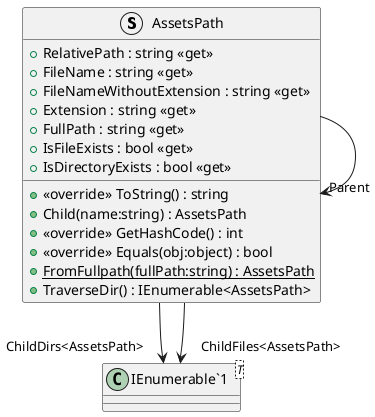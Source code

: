@startuml
struct AssetsPath {
    + RelativePath : string <<get>>
    + <<override>> ToString() : string
    + FileName : string <<get>>
    + FileNameWithoutExtension : string <<get>>
    + Extension : string <<get>>
    + Child(name:string) : AssetsPath
    + <<override>> GetHashCode() : int
    + <<override>> Equals(obj:object) : bool
    + FullPath : string <<get>>
    + IsFileExists : bool <<get>>
    + IsDirectoryExists : bool <<get>>
    + {static} FromFullpath(fullPath:string) : AssetsPath
    + TraverseDir() : IEnumerable<AssetsPath>
}
class "IEnumerable`1"<T> {
}
AssetsPath --> "Parent" AssetsPath
AssetsPath --> "ChildDirs<AssetsPath>" "IEnumerable`1"
AssetsPath --> "ChildFiles<AssetsPath>" "IEnumerable`1"
@enduml
